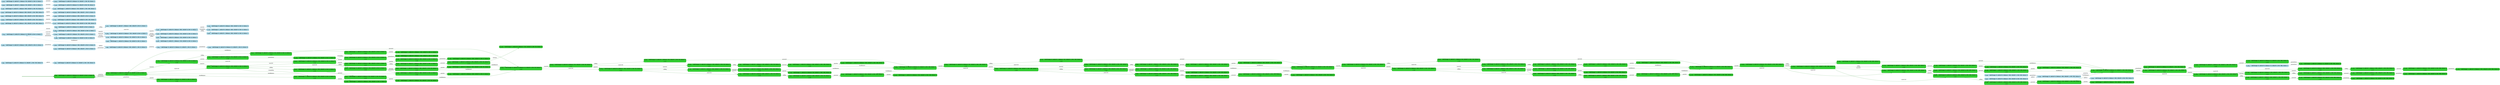 digraph g {

	rankdir="LR"

	__invisible__[shape="point", color="forestgreen"]
	c0q8[label=<<b>c<sub>0</sub>q<sub>8</sub> = AskChange=0, AskCof=0, Balance=0, CofLeft=6, Pot=0, Status=0</b><br/><br/><i>v=56</i>>, shape="box", style="rounded, filled", fillcolor="limegreen", color="forestgreen", penwidth=3] // Initial
	c3q54[label=<<b>c<sub>3</sub>q<sub>54</sub> = AskChange=0, AskCof=0, Balance=0, CofLeft=6, Pot=0, Status=1</b><br/><br/><i>v=56</i>>, shape="box", style="rounded, filled", fillcolor="limegreen", color="forestgreen"]
	c6q4[label=<<b>c<sub>6</sub>q<sub>4</sub> = AskChange=0, AskCof=0, Balance=0, CofLeft=6, Pot=0, Status=2</b><br/><br/><i>v=56</i>>, shape="box", style="rounded, filled", fillcolor="limegreen", color="forestgreen"]
	c9q50[label=<<b>c<sub>9</sub>q<sub>50</sub> = AskChange=0, AskCof=0, Balance=100, CofLeft=6, Pot=0, Status=1</b><br/><br/><i>v=55</i>>, shape="box", style="rounded, filled", fillcolor="limegreen", color="forestgreen"]
	c28q2[label=<<b>c<sub>28</sub>q<sub>2</sub> = AskChange=1, AskCof=0, Balance=100, CofLeft=6, Pot=0, Status=1</b><br/><br/><i>v=56</i>>, shape="box", style="rounded, filled", fillcolor="limegreen", color="forestgreen"]
	c133q4[label=<<b>c<sub>133</sub>q<sub>4</sub> = AskChange=1, AskCof=0, Balance=100, CofLeft=6, Pot=0, Status=2</b>>, shape="box", style="rounded, filled", fillcolor="limegreen", color="forestgreen"]
	c30q2[label=<<b>c<sub>30</sub>q<sub>2</sub> = AskChange=0, AskCof=1, Balance=100, CofLeft=6, Pot=0, Status=1</b><br/><br/><i>v=56</i>>, shape="box", style="rounded, filled", fillcolor="limegreen", color="forestgreen"]
	c50q2[label=<<b>c<sub>50</sub>q<sub>2</sub> = AskChange=1, AskCof=0, Balance=50, CofLeft=5, Pot=50, Status=1</b><br/><br/><i>v=56</i>>, shape="box", style="rounded, filled", fillcolor="limegreen", color="forestgreen"]
	c129q4[label=<<b>c<sub>129</sub>q<sub>4</sub> = AskChange=1, AskCof=0, Balance=50, CofLeft=5, Pot=50, Status=2</b>>, shape="box", style="rounded, filled", fillcolor="limegreen", color="forestgreen"]
	c66q54[label=<<b>c<sub>66</sub>q<sub>54</sub> = AskChange=0, AskCof=0, Balance=0, CofLeft=5, Pot=50, Status=1</b><br/><br/><i>v=54</i>>, shape="box", style="rounded, filled", fillcolor="limegreen", color="forestgreen"]
	c67q50[label=<<b>c<sub>67</sub>q<sub>50</sub> = AskChange=0, AskCof=0, Balance=100, CofLeft=5, Pot=50, Status=1</b><br/><br/><i>v=52</i>>, shape="box", style="rounded, filled", fillcolor="limegreen", color="forestgreen"]
	c71q2[label=<<b>c<sub>71</sub>q<sub>2</sub> = AskChange=0, AskCof=1, Balance=100, CofLeft=5, Pot=50, Status=1</b><br/><br/><i>v=51</i>>, shape="box", style="rounded, filled", fillcolor="limegreen", color="forestgreen"]
	c77q2[label=<<b>c<sub>77</sub>q<sub>2</sub> = AskChange=1, AskCof=0, Balance=50, CofLeft=4, Pot=100, Status=1</b><br/><br/><i>v=50</i>>, shape="box", style="rounded, filled", fillcolor="limegreen", color="forestgreen"]
	c137q4[label=<<b>c<sub>137</sub>q<sub>4</sub> = AskChange=1, AskCof=0, Balance=50, CofLeft=4, Pot=100, Status=2</b>>, shape="box", style="rounded, filled", fillcolor="limegreen", color="forestgreen"]
	c78q54[label=<<b>c<sub>78</sub>q<sub>54</sub> = AskChange=0, AskCof=0, Balance=0, CofLeft=4, Pot=100, Status=1</b><br/><br/><i>v=51</i>>, shape="box", style="rounded, filled", fillcolor="limegreen", color="forestgreen"]
	c79q50[label=<<b>c<sub>79</sub>q<sub>50</sub> = AskChange=0, AskCof=0, Balance=100, CofLeft=4, Pot=100, Status=1</b><br/><br/><i>v=49</i>>, shape="box", style="rounded, filled", fillcolor="limegreen", color="forestgreen"]
	c83q2[label=<<b>c<sub>83</sub>q<sub>2</sub> = AskChange=0, AskCof=1, Balance=100, CofLeft=4, Pot=100, Status=1</b><br/><br/><i>v=48</i>>, shape="box", style="rounded, filled", fillcolor="limegreen", color="forestgreen"]
	c89q2[label=<<b>c<sub>89</sub>q<sub>2</sub> = AskChange=1, AskCof=0, Balance=50, CofLeft=3, Pot=150, Status=1</b><br/><br/><i>v=47</i>>, shape="box", style="rounded, filled", fillcolor="limegreen", color="forestgreen"]
	c140q4[label=<<b>c<sub>140</sub>q<sub>4</sub> = AskChange=1, AskCof=0, Balance=50, CofLeft=3, Pot=150, Status=2</b>>, shape="box", style="rounded, filled", fillcolor="limegreen", color="forestgreen"]
	c90q54[label=<<b>c<sub>90</sub>q<sub>54</sub> = AskChange=0, AskCof=0, Balance=0, CofLeft=3, Pot=150, Status=1</b><br/><br/><i>v=48</i>>, shape="box", style="rounded, filled", fillcolor="limegreen", color="forestgreen"]
	c91q50[label=<<b>c<sub>91</sub>q<sub>50</sub> = AskChange=0, AskCof=0, Balance=100, CofLeft=3, Pot=150, Status=1</b><br/><br/><i>v=46</i>>, shape="box", style="rounded, filled", fillcolor="limegreen", color="forestgreen"]
	c95q2[label=<<b>c<sub>95</sub>q<sub>2</sub> = AskChange=0, AskCof=1, Balance=100, CofLeft=3, Pot=150, Status=1</b><br/><br/><i>v=45</i>>, shape="box", style="rounded, filled", fillcolor="limegreen", color="forestgreen"]
	c101q2[label=<<b>c<sub>101</sub>q<sub>2</sub> = AskChange=1, AskCof=0, Balance=50, CofLeft=2, Pot=200, Status=1</b><br/><br/><i>v=44</i>>, shape="box", style="rounded, filled", fillcolor="limegreen", color="forestgreen"]
	c143q4[label=<<b>c<sub>143</sub>q<sub>4</sub> = AskChange=1, AskCof=0, Balance=50, CofLeft=2, Pot=200, Status=2</b>>, shape="box", style="rounded, filled", fillcolor="limegreen", color="forestgreen"]
	c102q54[label=<<b>c<sub>102</sub>q<sub>54</sub> = AskChange=0, AskCof=0, Balance=0, CofLeft=2, Pot=200, Status=1</b><br/><br/><i>v=45</i>>, shape="box", style="rounded, filled", fillcolor="limegreen", color="forestgreen"]
	c103q50[label=<<b>c<sub>103</sub>q<sub>50</sub> = AskChange=0, AskCof=0, Balance=100, CofLeft=2, Pot=200, Status=1</b><br/><br/><i>v=43</i>>, shape="box", style="rounded, filled", fillcolor="limegreen", color="forestgreen"]
	c107q2[label=<<b>c<sub>107</sub>q<sub>2</sub> = AskChange=0, AskCof=1, Balance=100, CofLeft=2, Pot=200, Status=1</b><br/><br/><i>v=42</i>>, shape="box", style="rounded, filled", fillcolor="limegreen", color="forestgreen"]
	c113q2[label=<<b>c<sub>113</sub>q<sub>2</sub> = AskChange=1, AskCof=0, Balance=50, CofLeft=1, Pot=250, Status=1</b><br/><br/><i>v=41</i>>, shape="box", style="rounded, filled", fillcolor="limegreen", color="forestgreen"]
	c146q4[label=<<b>c<sub>146</sub>q<sub>4</sub> = AskChange=1, AskCof=0, Balance=50, CofLeft=1, Pot=250, Status=2</b>>, shape="box", style="rounded, filled", fillcolor="limegreen", color="forestgreen"]
	c17q54[label=<<b>c<sub>17</sub>q<sub>54</sub> = AskChange=0, AskCof=0, Balance=0, CofLeft=1, Pot=250, Status=1</b><br/><br/><i>v=42</i>>, shape="box", style="rounded, filled", fillcolor="limegreen", color="forestgreen"]
	c18q9[label=<<b>c<sub>18</sub>q<sub>9</sub> = AskChange=0, AskCof=0, Balance=0, CofLeft=1, Pot=250, Status=0</b>>, shape="box", style="rounded, filled", fillcolor="limegreen", color="forestgreen"]
	c114q50[label=<<b>c<sub>114</sub>q<sub>50</sub> = AskChange=0, AskCof=0, Balance=100, CofLeft=1, Pot=250, Status=1</b><br/><br/><i>v=40</i>>, shape="box", style="rounded, filled", fillcolor="limegreen", color="forestgreen"]
	c118q2[label=<<b>c<sub>118</sub>q<sub>2</sub> = AskChange=0, AskCof=1, Balance=100, CofLeft=1, Pot=250, Status=1</b><br/><br/><i>v=39</i>>, shape="box", style="rounded, filled", fillcolor="limegreen", color="forestgreen"]
	c124q4[label=<<b>c<sub>124</sub>q<sub>4</sub> = AskChange=1, AskCof=0, Balance=50, CofLeft=0, Pot=300, Status=2</b><br/><br/><i>v=38</i>>, shape="box", style="rounded, filled", fillcolor="limegreen", color="forestgreen"]
	c149q1[label=<<b>c<sub>149</sub>q<sub>1</sub> = AskChange=1, AskCof=0, Balance=50, CofLeft=0, Pot=300, Status=0</b>>, shape="box", style="rounded, filled", fillcolor="limegreen", color="forestgreen"]
	c119q2[label=<<b>c<sub>119</sub>q<sub>2</sub> = AskChange=0, AskCof=0, Balance=200, CofLeft=1, Pot=250, Status=1</b><br/><br/><i>v=38</i>>, shape="box", style="rounded, filled", fillcolor="limegreen", color="forestgreen"]
	c121q2[label=<<b>c<sub>121</sub>q<sub>2</sub> = AskChange=0, AskCof=1, Balance=200, CofLeft=1, Pot=250, Status=1</b><br/><br/><i>v=37</i>>, shape="box", style="rounded, filled", fillcolor="limegreen", color="forestgreen"]
	c122q4[label=<<b>c<sub>122</sub>q<sub>4</sub> = AskChange=1, AskCof=0, Balance=150, CofLeft=0, Pot=300, Status=2</b><br/><br/><i>v=36</i>>, shape="box", style="rounded, filled", fillcolor="limegreen", color="forestgreen"]
	c147q1[label=<<b>c<sub>147</sub>q<sub>1</sub> = AskChange=1, AskCof=0, Balance=150, CofLeft=0, Pot=300, Status=0</b>>, shape="box", style="rounded, filled", fillcolor="limegreen", color="forestgreen"]
	c117q34[label=<<b>c<sub>117</sub>q<sub>34</sub> = AskChange=0, AskCof=0, Balance=150, CofLeft=1, Pot=250, Status=1</b><br/><br/><i>v=39</i>>, shape="box", style="rounded, filled", fillcolor="limegreen", color="forestgreen"]
	c120q2[label=<<b>c<sub>120</sub>q<sub>2</sub> = AskChange=0, AskCof=1, Balance=150, CofLeft=1, Pot=250, Status=1</b><br/><br/><i>v=38</i>>, shape="box", style="rounded, filled", fillcolor="limegreen", color="forestgreen"]
	c123q4[label=<<b>c<sub>123</sub>q<sub>4</sub> = AskChange=1, AskCof=0, Balance=100, CofLeft=0, Pot=300, Status=2</b><br/><br/><i>v=37</i>>, shape="box", style="rounded, filled", fillcolor="limegreen", color="forestgreen"]
	c148q1[label=<<b>c<sub>148</sub>q<sub>1</sub> = AskChange=1, AskCof=0, Balance=100, CofLeft=0, Pot=300, Status=0</b>>, shape="box", style="rounded, filled", fillcolor="limegreen", color="forestgreen"]
	c115q50[label=<<b>c<sub>115</sub>q<sub>50</sub> = AskChange=0, AskCof=0, Balance=50, CofLeft=1, Pot=250, Status=1</b><br/><br/><i>v=41</i>>, shape="box", style="rounded, filled", fillcolor="limegreen", color="forestgreen"]
	c116q2[label=<<b>c<sub>116</sub>q<sub>2</sub> = AskChange=0, AskCof=1, Balance=50, CofLeft=1, Pot=250, Status=1</b><br/><br/><i>v=40</i>>, shape="box", style="rounded, filled", fillcolor="limegreen", color="forestgreen"]
	c125q4[label=<<b>c<sub>125</sub>q<sub>4</sub> = AskChange=0, AskCof=0, Balance=0, CofLeft=0, Pot=300, Status=2</b><br/><br/><i>v=39</i>>, shape="box", style="rounded, filled", fillcolor="limegreen", color="forestgreen"]
	c15q1[label=<<b>c<sub>15</sub>q<sub>1</sub> = AskChange=0, AskCof=0, Balance=0, CofLeft=0, Pot=300, Status=0</b>>, shape="box", style="rounded, filled", fillcolor="limegreen", color="forestgreen"]
	c108q2[label=<<b>c<sub>108</sub>q<sub>2</sub> = AskChange=0, AskCof=0, Balance=200, CofLeft=2, Pot=200, Status=1</b><br/><br/><i>v=41</i>>, shape="box", style="rounded, filled", fillcolor="limegreen", color="forestgreen"]
	c110q2[label=<<b>c<sub>110</sub>q<sub>2</sub> = AskChange=0, AskCof=1, Balance=200, CofLeft=2, Pot=200, Status=1</b><br/><br/><i>v=40</i>>, shape="box", style="rounded, filled", fillcolor="limegreen", color="forestgreen"]
	c111q2[label=<<b>c<sub>111</sub>q<sub>2</sub> = AskChange=1, AskCof=0, Balance=150, CofLeft=1, Pot=250, Status=1</b><br/><br/><i>v=39</i>>, shape="box", style="rounded, filled", fillcolor="limegreen", color="forestgreen"]
	c144q4[label=<<b>c<sub>144</sub>q<sub>4</sub> = AskChange=1, AskCof=0, Balance=150, CofLeft=1, Pot=250, Status=2</b>>, shape="box", style="rounded, filled", fillcolor="limegreen", color="forestgreen"]
	c106q34[label=<<b>c<sub>106</sub>q<sub>34</sub> = AskChange=0, AskCof=0, Balance=150, CofLeft=2, Pot=200, Status=1</b><br/><br/><i>v=42</i>>, shape="box", style="rounded, filled", fillcolor="limegreen", color="forestgreen"]
	c109q2[label=<<b>c<sub>109</sub>q<sub>2</sub> = AskChange=0, AskCof=1, Balance=150, CofLeft=2, Pot=200, Status=1</b><br/><br/><i>v=41</i>>, shape="box", style="rounded, filled", fillcolor="limegreen", color="forestgreen"]
	c112q2[label=<<b>c<sub>112</sub>q<sub>2</sub> = AskChange=1, AskCof=0, Balance=100, CofLeft=1, Pot=250, Status=1</b><br/><br/><i>v=40</i>>, shape="box", style="rounded, filled", fillcolor="limegreen", color="forestgreen"]
	c145q4[label=<<b>c<sub>145</sub>q<sub>4</sub> = AskChange=1, AskCof=0, Balance=100, CofLeft=1, Pot=250, Status=2</b>>, shape="box", style="rounded, filled", fillcolor="limegreen", color="forestgreen"]
	c104q50[label=<<b>c<sub>104</sub>q<sub>50</sub> = AskChange=0, AskCof=0, Balance=50, CofLeft=2, Pot=200, Status=1</b><br/><br/><i>v=44</i>>, shape="box", style="rounded, filled", fillcolor="limegreen", color="forestgreen"]
	c105q2[label=<<b>c<sub>105</sub>q<sub>2</sub> = AskChange=0, AskCof=1, Balance=50, CofLeft=2, Pot=200, Status=1</b><br/><br/><i>v=43</i>>, shape="box", style="rounded, filled", fillcolor="limegreen", color="forestgreen"]
	c96q2[label=<<b>c<sub>96</sub>q<sub>2</sub> = AskChange=0, AskCof=0, Balance=200, CofLeft=3, Pot=150, Status=1</b><br/><br/><i>v=44</i>>, shape="box", style="rounded, filled", fillcolor="limegreen", color="forestgreen"]
	c98q2[label=<<b>c<sub>98</sub>q<sub>2</sub> = AskChange=0, AskCof=1, Balance=200, CofLeft=3, Pot=150, Status=1</b><br/><br/><i>v=43</i>>, shape="box", style="rounded, filled", fillcolor="limegreen", color="forestgreen"]
	c99q2[label=<<b>c<sub>99</sub>q<sub>2</sub> = AskChange=1, AskCof=0, Balance=150, CofLeft=2, Pot=200, Status=1</b><br/><br/><i>v=42</i>>, shape="box", style="rounded, filled", fillcolor="limegreen", color="forestgreen"]
	c141q4[label=<<b>c<sub>141</sub>q<sub>4</sub> = AskChange=1, AskCof=0, Balance=150, CofLeft=2, Pot=200, Status=2</b>>, shape="box", style="rounded, filled", fillcolor="limegreen", color="forestgreen"]
	c94q34[label=<<b>c<sub>94</sub>q<sub>34</sub> = AskChange=0, AskCof=0, Balance=150, CofLeft=3, Pot=150, Status=1</b><br/><br/><i>v=45</i>>, shape="box", style="rounded, filled", fillcolor="limegreen", color="forestgreen"]
	c97q2[label=<<b>c<sub>97</sub>q<sub>2</sub> = AskChange=0, AskCof=1, Balance=150, CofLeft=3, Pot=150, Status=1</b><br/><br/><i>v=44</i>>, shape="box", style="rounded, filled", fillcolor="limegreen", color="forestgreen"]
	c100q2[label=<<b>c<sub>100</sub>q<sub>2</sub> = AskChange=1, AskCof=0, Balance=100, CofLeft=2, Pot=200, Status=1</b><br/><br/><i>v=43</i>>, shape="box", style="rounded, filled", fillcolor="limegreen", color="forestgreen"]
	c142q4[label=<<b>c<sub>142</sub>q<sub>4</sub> = AskChange=1, AskCof=0, Balance=100, CofLeft=2, Pot=200, Status=2</b>>, shape="box", style="rounded, filled", fillcolor="limegreen", color="forestgreen"]
	c92q50[label=<<b>c<sub>92</sub>q<sub>50</sub> = AskChange=0, AskCof=0, Balance=50, CofLeft=3, Pot=150, Status=1</b><br/><br/><i>v=47</i>>, shape="box", style="rounded, filled", fillcolor="limegreen", color="forestgreen"]
	c93q2[label=<<b>c<sub>93</sub>q<sub>2</sub> = AskChange=0, AskCof=1, Balance=50, CofLeft=3, Pot=150, Status=1</b><br/><br/><i>v=46</i>>, shape="box", style="rounded, filled", fillcolor="limegreen", color="forestgreen"]
	c84q2[label=<<b>c<sub>84</sub>q<sub>2</sub> = AskChange=0, AskCof=0, Balance=200, CofLeft=4, Pot=100, Status=1</b><br/><br/><i>v=47</i>>, shape="box", style="rounded, filled", fillcolor="limegreen", color="forestgreen"]
	c86q2[label=<<b>c<sub>86</sub>q<sub>2</sub> = AskChange=0, AskCof=1, Balance=200, CofLeft=4, Pot=100, Status=1</b><br/><br/><i>v=46</i>>, shape="box", style="rounded, filled", fillcolor="limegreen", color="forestgreen"]
	c87q2[label=<<b>c<sub>87</sub>q<sub>2</sub> = AskChange=1, AskCof=0, Balance=150, CofLeft=3, Pot=150, Status=1</b><br/><br/><i>v=45</i>>, shape="box", style="rounded, filled", fillcolor="limegreen", color="forestgreen"]
	c138q4[label=<<b>c<sub>138</sub>q<sub>4</sub> = AskChange=1, AskCof=0, Balance=150, CofLeft=3, Pot=150, Status=2</b>>, shape="box", style="rounded, filled", fillcolor="limegreen", color="forestgreen"]
	c82q34[label=<<b>c<sub>82</sub>q<sub>34</sub> = AskChange=0, AskCof=0, Balance=150, CofLeft=4, Pot=100, Status=1</b><br/><br/><i>v=48</i>>, shape="box", style="rounded, filled", fillcolor="limegreen", color="forestgreen"]
	c85q2[label=<<b>c<sub>85</sub>q<sub>2</sub> = AskChange=0, AskCof=1, Balance=150, CofLeft=4, Pot=100, Status=1</b><br/><br/><i>v=47</i>>, shape="box", style="rounded, filled", fillcolor="limegreen", color="forestgreen"]
	c88q2[label=<<b>c<sub>88</sub>q<sub>2</sub> = AskChange=1, AskCof=0, Balance=100, CofLeft=3, Pot=150, Status=1</b><br/><br/><i>v=46</i>>, shape="box", style="rounded, filled", fillcolor="limegreen", color="forestgreen"]
	c139q4[label=<<b>c<sub>139</sub>q<sub>4</sub> = AskChange=1, AskCof=0, Balance=100, CofLeft=3, Pot=150, Status=2</b>>, shape="box", style="rounded, filled", fillcolor="limegreen", color="forestgreen"]
	c80q50[label=<<b>c<sub>80</sub>q<sub>50</sub> = AskChange=0, AskCof=0, Balance=50, CofLeft=4, Pot=100, Status=1</b><br/><br/><i>v=50</i>>, shape="box", style="rounded, filled", fillcolor="limegreen", color="forestgreen"]
	c81q2[label=<<b>c<sub>81</sub>q<sub>2</sub> = AskChange=0, AskCof=1, Balance=50, CofLeft=4, Pot=100, Status=1</b><br/><br/><i>v=49</i>>, shape="box", style="rounded, filled", fillcolor="limegreen", color="forestgreen"]
	c72q2[label=<<b>c<sub>72</sub>q<sub>2</sub> = AskChange=0, AskCof=0, Balance=200, CofLeft=5, Pot=50, Status=1</b><br/><br/><i>v=50</i>>, shape="box", style="rounded, filled", fillcolor="limegreen", color="forestgreen"]
	c74q2[label=<<b>c<sub>74</sub>q<sub>2</sub> = AskChange=0, AskCof=1, Balance=200, CofLeft=5, Pot=50, Status=1</b><br/><br/><i>v=49</i>>, shape="box", style="rounded, filled", fillcolor="limegreen", color="forestgreen"]
	c75q2[label=<<b>c<sub>75</sub>q<sub>2</sub> = AskChange=1, AskCof=0, Balance=150, CofLeft=4, Pot=100, Status=1</b><br/><br/><i>v=48</i>>, shape="box", style="rounded, filled", fillcolor="limegreen", color="forestgreen"]
	c135q4[label=<<b>c<sub>135</sub>q<sub>4</sub> = AskChange=1, AskCof=0, Balance=150, CofLeft=4, Pot=100, Status=2</b>>, shape="box", style="rounded, filled", fillcolor="limegreen", color="forestgreen"]
	c70q34[label=<<b>c<sub>70</sub>q<sub>34</sub> = AskChange=0, AskCof=0, Balance=150, CofLeft=5, Pot=50, Status=1</b><br/><br/><i>v=51</i>>, shape="box", style="rounded, filled", fillcolor="limegreen", color="forestgreen"]
	c73q2[label=<<b>c<sub>73</sub>q<sub>2</sub> = AskChange=0, AskCof=1, Balance=150, CofLeft=5, Pot=50, Status=1</b><br/><br/><i>v=50</i>>, shape="box", style="rounded, filled", fillcolor="limegreen", color="forestgreen"]
	c76q2[label=<<b>c<sub>76</sub>q<sub>2</sub> = AskChange=1, AskCof=0, Balance=100, CofLeft=4, Pot=100, Status=1</b><br/><br/><i>v=49</i>>, shape="box", style="rounded, filled", fillcolor="limegreen", color="forestgreen"]
	c136q4[label=<<b>c<sub>136</sub>q<sub>4</sub> = AskChange=1, AskCof=0, Balance=100, CofLeft=4, Pot=100, Status=2</b>>, shape="box", style="rounded, filled", fillcolor="limegreen", color="forestgreen"]
	c68q50[label=<<b>c<sub>68</sub>q<sub>50</sub> = AskChange=0, AskCof=0, Balance=50, CofLeft=5, Pot=50, Status=1</b><br/><br/><i>v=53</i>>, shape="box", style="rounded, filled", fillcolor="limegreen", color="forestgreen"]
	c69q2[label=<<b>c<sub>69</sub>q<sub>2</sub> = AskChange=0, AskCof=1, Balance=50, CofLeft=5, Pot=50, Status=1</b><br/><br/><i>v=52</i>>, shape="box", style="rounded, filled", fillcolor="limegreen", color="forestgreen"]
	c32q2[label=<<b>c<sub>32</sub>q<sub>2</sub> = AskChange=0, AskCof=0, Balance=200, CofLeft=6, Pot=0, Status=1</b><br/><br/><i>v=55</i>>, shape="box", style="rounded, filled", fillcolor="limegreen", color="forestgreen"]
	c44q4[label=<<b>c<sub>44</sub>q<sub>4</sub> = AskChange=0, AskCof=0, Balance=200, CofLeft=6, Pot=0, Status=2</b><br/><br/><i>v=56</i>>, shape="box", style="rounded, filled", fillcolor="limegreen", color="forestgreen"]
	c132q8[label=<<b>c<sub>132</sub>q<sub>8</sub> = AskChange=0, AskCof=0, Balance=200, CofLeft=6, Pot=0, Status=0</b>>, shape="box", style="rounded, filled", fillcolor="limegreen", color="forestgreen"]
	c46q2[label=<<b>c<sub>46</sub>q<sub>2</sub> = AskChange=1, AskCof=0, Balance=200, CofLeft=6, Pot=0, Status=1</b><br/><br/><i>v=56</i>>, shape="box", style="rounded, filled", fillcolor="limegreen", color="forestgreen"]
	c131q4[label=<<b>c<sub>131</sub>q<sub>4</sub> = AskChange=1, AskCof=0, Balance=200, CofLeft=6, Pot=0, Status=2</b>>, shape="box", style="rounded, filled", fillcolor="limegreen", color="forestgreen"]
	c48q2[label=<<b>c<sub>48</sub>q<sub>2</sub> = AskChange=0, AskCof=1, Balance=200, CofLeft=6, Pot=0, Status=1</b><br/><br/><i>v=56</i>>, shape="box", style="rounded, filled", fillcolor="limegreen", color="forestgreen"]
	c64q2[label=<<b>c<sub>64</sub>q<sub>2</sub> = AskChange=1, AskCof=0, Balance=150, CofLeft=5, Pot=50, Status=1</b><br/><br/><i>v=55</i>>, shape="box", style="rounded, filled", fillcolor="limegreen", color="forestgreen"]
	c130q4[label=<<b>c<sub>130</sub>q<sub>4</sub> = AskChange=1, AskCof=0, Balance=150, CofLeft=5, Pot=50, Status=2</b>>, shape="box", style="rounded, filled", fillcolor="limegreen", color="forestgreen"]
	c34q34[label=<<b>c<sub>34</sub>q<sub>34</sub> = AskChange=0, AskCof=0, Balance=150, CofLeft=6, Pot=0, Status=1</b><br/><br/><i>v=56</i>>, shape="box", style="rounded, filled", fillcolor="limegreen", color="forestgreen"]
	c57q4[label=<<b>c<sub>57</sub>q<sub>4</sub> = AskChange=0, AskCof=0, Balance=150, CofLeft=6, Pot=0, Status=2</b><br/><br/><i>v=56</i>>, shape="box", style="rounded, filled", fillcolor="limegreen", color="forestgreen"]
	c128q8[label=<<b>c<sub>128</sub>q<sub>8</sub> = AskChange=0, AskCof=0, Balance=150, CofLeft=6, Pot=0, Status=0</b>>, shape="box", style="rounded, filled", fillcolor="limegreen", color="forestgreen"]
	c59q2[label=<<b>c<sub>59</sub>q<sub>2</sub> = AskChange=1, AskCof=0, Balance=150, CofLeft=6, Pot=0, Status=1</b><br/><br/><i>v=56</i>>, shape="box", style="rounded, filled", fillcolor="limegreen", color="forestgreen"]
	c127q4[label=<<b>c<sub>127</sub>q<sub>4</sub> = AskChange=1, AskCof=0, Balance=150, CofLeft=6, Pot=0, Status=2</b>>, shape="box", style="rounded, filled", fillcolor="limegreen", color="forestgreen"]
	c61q2[label=<<b>c<sub>61</sub>q<sub>2</sub> = AskChange=0, AskCof=1, Balance=150, CofLeft=6, Pot=0, Status=1</b><br/><br/><i>v=56</i>>, shape="box", style="rounded, filled", fillcolor="limegreen", color="forestgreen"]
	c63q2[label=<<b>c<sub>63</sub>q<sub>2</sub> = AskChange=1, AskCof=0, Balance=100, CofLeft=5, Pot=50, Status=1</b><br/><br/><i>v=55</i>>, shape="box", style="rounded, filled", fillcolor="limegreen", color="forestgreen"]
	c126q4[label=<<b>c<sub>126</sub>q<sub>4</sub> = AskChange=1, AskCof=0, Balance=100, CofLeft=5, Pot=50, Status=2</b>>, shape="box", style="rounded, filled", fillcolor="limegreen", color="forestgreen"]
	c11q50[label=<<b>c<sub>11</sub>q<sub>50</sub> = AskChange=0, AskCof=0, Balance=50, CofLeft=6, Pot=0, Status=1</b><br/><br/><i>v=56</i>>, shape="box", style="rounded, filled", fillcolor="limegreen", color="forestgreen"]
	c26q4[label=<<b>c<sub>26</sub>q<sub>4</sub> = AskChange=0, AskCof=0, Balance=50, CofLeft=6, Pot=0, Status=2</b><br/><br/><i>v=56</i>>, shape="box", style="rounded, filled", fillcolor="limegreen", color="forestgreen"]
	c134q8[label=<<b>c<sub>134</sub>q<sub>8</sub> = AskChange=0, AskCof=0, Balance=50, CofLeft=6, Pot=0, Status=0</b>>, shape="box", style="rounded, filled", fillcolor="limegreen", color="forestgreen"]
	c65q2[label=<<b>c<sub>65</sub>q<sub>2</sub> = AskChange=0, AskCof=1, Balance=50, CofLeft=6, Pot=0, Status=1</b><br/><br/><i>v=55</i>>, shape="box", style="rounded, filled", fillcolor="limegreen", color="forestgreen"]
	c1q8[label=<<b>c<sub>1</sub>q<sub>8</sub> = AskChange=0, AskCof=0, Balance=0, CofLeft=1, Pot=150, Status=0</b>>, shape="box", style="rounded, filled, dashed", fillcolor="lightblue2", color="deepskyblue4"]
	c2q8[label=<<b>c<sub>2</sub>q<sub>8</sub> = AskChange=0, AskCof=0, Balance=0, CofLeft=2, Pot=150, Status=0</b>>, shape="box", style="rounded, filled, dashed", fillcolor="lightblue2", color="deepskyblue4"]
	c4q8[label=<<b>c<sub>4</sub>q<sub>8</sub> = AskChange=0, AskCof=0, Balance=100, CofLeft=1, Pot=0, Status=0</b>>, shape="box", style="rounded, filled, dashed", fillcolor="lightblue2", color="deepskyblue4"]
	c5q54[label=<<b>c<sub>5</sub>q<sub>54</sub> = AskChange=0, AskCof=0, Balance=0, CofLeft=1, Pot=0, Status=1</b>>, shape="box", style="rounded, filled, dashed", fillcolor="lightblue2", color="deepskyblue4"]
	c7q54[label=<<b>c<sub>7</sub>q<sub>54</sub> = AskChange=0, AskCof=0, Balance=0, CofLeft=0, Pot=0, Status=1</b>>, shape="box", style="rounded, filled, dashed", fillcolor="lightblue2", color="deepskyblue4"]
	c8q4[label=<<b>c<sub>8</sub>q<sub>4</sub> = AskChange=0, AskCof=0, Balance=0, CofLeft=0, Pot=0, Status=2</b>>, shape="box", style="rounded, filled, dashed", fillcolor="lightblue2", color="deepskyblue4"]
	c10q50[label=<<b>c<sub>10</sub>q<sub>50</sub> = AskChange=0, AskCof=0, Balance=100, CofLeft=0, Pot=0, Status=1</b>>, shape="box", style="rounded, filled, dashed", fillcolor="lightblue2", color="deepskyblue4"]
	c12q50[label=<<b>c<sub>12</sub>q<sub>50</sub> = AskChange=0, AskCof=0, Balance=50, CofLeft=0, Pot=0, Status=1</b>>, shape="box", style="rounded, filled, dashed", fillcolor="lightblue2", color="deepskyblue4"]
	c13q0[label=<<b>c<sub>13</sub>q<sub>0</sub> = AskChange=0, AskCof=0, Balance=0, CofLeft=0, Pot=0, Status=0</b>>, shape="box", style="rounded, filled, dashed", fillcolor="lightblue2", color="deepskyblue4"]
	c14q54[label=<<b>c<sub>14</sub>q<sub>54</sub> = AskChange=0, AskCof=0, Balance=0, CofLeft=0, Pot=300, Status=1</b>>, shape="box", style="rounded, filled, dashed", fillcolor="lightblue2", color="deepskyblue4"]
	c16q8[label=<<b>c<sub>16</sub>q<sub>8</sub> = AskChange=0, AskCof=0, Balance=0, CofLeft=1, Pot=0, Status=0</b>>, shape="box", style="rounded, filled, dashed", fillcolor="lightblue2", color="deepskyblue4"]
	c19q4[label=<<b>c<sub>19</sub>q<sub>4</sub> = AskChange=0, AskCof=0, Balance=100, CofLeft=0, Pot=0, Status=2</b>>, shape="box", style="rounded, filled, dashed", fillcolor="lightblue2", color="deepskyblue4"]
	c20q0[label=<<b>c<sub>20</sub>q<sub>0</sub> = AskChange=0, AskCof=0, Balance=100, CofLeft=0, Pot=0, Status=0</b>>, shape="box", style="rounded, filled, dashed", fillcolor="lightblue2", color="deepskyblue4"]
	c21q4[label=<<b>c<sub>21</sub>q<sub>4</sub> = AskChange=0, AskCof=0, Balance=100, CofLeft=0, Pot=300, Status=2</b>>, shape="box", style="rounded, filled, dashed", fillcolor="lightblue2", color="deepskyblue4"]
	c22q1[label=<<b>c<sub>22</sub>q<sub>1</sub> = AskChange=0, AskCof=0, Balance=100, CofLeft=0, Pot=300, Status=0</b>>, shape="box", style="rounded, filled, dashed", fillcolor="lightblue2", color="deepskyblue4"]
	c23q4[label=<<b>c<sub>23</sub>q<sub>4</sub> = AskChange=0, AskCof=0, Balance=100, CofLeft=1, Pot=0, Status=2</b>>, shape="box", style="rounded, filled, dashed", fillcolor="lightblue2", color="deepskyblue4"]
	c24q4[label=<<b>c<sub>24</sub>q<sub>4</sub> = AskChange=0, AskCof=0, Balance=100, CofLeft=1, Pot=250, Status=2</b>>, shape="box", style="rounded, filled, dashed", fillcolor="lightblue2", color="deepskyblue4"]
	c25q9[label=<<b>c<sub>25</sub>q<sub>9</sub> = AskChange=0, AskCof=0, Balance=100, CofLeft=1, Pot=250, Status=0</b>>, shape="box", style="rounded, filled, dashed", fillcolor="lightblue2", color="deepskyblue4"]
	c27q4[label=<<b>c<sub>27</sub>q<sub>4</sub> = AskChange=0, AskCof=0, Balance=50, CofLeft=0, Pot=0, Status=2</b>>, shape="box", style="rounded, filled, dashed", fillcolor="lightblue2", color="deepskyblue4"]
	c29q2[label=<<b>c<sub>29</sub>q<sub>2</sub> = AskChange=1, AskCof=0, Balance=50, CofLeft=0, Pot=0, Status=1</b>>, shape="box", style="rounded, filled, dashed", fillcolor="lightblue2", color="deepskyblue4"]
	c31q2[label=<<b>c<sub>31</sub>q<sub>2</sub> = AskChange=0, AskCof=1, Balance=100, CofLeft=0, Pot=0, Status=1</b>>, shape="box", style="rounded, filled, dashed", fillcolor="lightblue2", color="deepskyblue4"]
	c33q2[label=<<b>c<sub>33</sub>q<sub>2</sub> = AskChange=0, AskCof=0, Balance=200, CofLeft=0, Pot=0, Status=1</b>>, shape="box", style="rounded, filled, dashed", fillcolor="lightblue2", color="deepskyblue4"]
	c35q34[label=<<b>c<sub>35</sub>q<sub>34</sub> = AskChange=0, AskCof=0, Balance=150, CofLeft=0, Pot=0, Status=1</b>>, shape="box", style="rounded, filled, dashed", fillcolor="lightblue2", color="deepskyblue4"]
	c36q50[label=<<b>c<sub>36</sub>q<sub>50</sub> = AskChange=0, AskCof=0, Balance=50, CofLeft=0, Pot=150, Status=1</b>>, shape="box", style="rounded, filled, dashed", fillcolor="lightblue2", color="deepskyblue4"]
	c37q50[label=<<b>c<sub>37</sub>q<sub>50</sub> = AskChange=0, AskCof=0, Balance=100, CofLeft=0, Pot=150, Status=1</b>>, shape="box", style="rounded, filled, dashed", fillcolor="lightblue2", color="deepskyblue4"]
	c38q1[label=<<b>c<sub>38</sub>q<sub>1</sub> = AskChange=0, AskCof=0, Balance=100, CofLeft=0, Pot=250, Status=0</b>>, shape="box", style="rounded, filled, dashed", fillcolor="lightblue2", color="deepskyblue4"]
	c39q1[label=<<b>c<sub>39</sub>q<sub>1</sub> = AskChange=0, AskCof=0, Balance=200, CofLeft=0, Pot=300, Status=0</b>>, shape="box", style="rounded, filled, dashed", fillcolor="lightblue2", color="deepskyblue4"]
	c40q0[label=<<b>c<sub>40</sub>q<sub>0</sub> = AskChange=0, AskCof=0, Balance=200, CofLeft=0, Pot=0, Status=0</b>>, shape="box", style="rounded, filled, dashed", fillcolor="lightblue2", color="deepskyblue4"]
	c41q9[label=<<b>c<sub>41</sub>q<sub>9</sub> = AskChange=0, AskCof=0, Balance=100, CofLeft=2, Pot=250, Status=0</b>>, shape="box", style="rounded, filled, dashed", fillcolor="lightblue2", color="deepskyblue4"]
	c42q9[label=<<b>c<sub>42</sub>q<sub>9</sub> = AskChange=0, AskCof=0, Balance=200, CofLeft=1, Pot=300, Status=0</b>>, shape="box", style="rounded, filled, dashed", fillcolor="lightblue2", color="deepskyblue4"]
	c43q8[label=<<b>c<sub>43</sub>q<sub>8</sub> = AskChange=0, AskCof=0, Balance=200, CofLeft=1, Pot=0, Status=0</b>>, shape="box", style="rounded, filled, dashed", fillcolor="lightblue2", color="deepskyblue4"]
	c45q4[label=<<b>c<sub>45</sub>q<sub>4</sub> = AskChange=0, AskCof=0, Balance=200, CofLeft=0, Pot=0, Status=2</b>>, shape="box", style="rounded, filled, dashed", fillcolor="lightblue2", color="deepskyblue4"]
	c47q2[label=<<b>c<sub>47</sub>q<sub>2</sub> = AskChange=1, AskCof=0, Balance=200, CofLeft=0, Pot=0, Status=1</b>>, shape="box", style="rounded, filled, dashed", fillcolor="lightblue2", color="deepskyblue4"]
	c49q2[label=<<b>c<sub>49</sub>q<sub>2</sub> = AskChange=0, AskCof=1, Balance=200, CofLeft=0, Pot=0, Status=1</b>>, shape="box", style="rounded, filled, dashed", fillcolor="lightblue2", color="deepskyblue4"]
	c51q2[label=<<b>c<sub>51</sub>q<sub>2</sub> = AskChange=0, AskCof=1, Balance=200, CofLeft=2, Pot=50, Status=1</b>>, shape="box", style="rounded, filled, dashed", fillcolor="lightblue2", color="deepskyblue4"]
	c52q2[label=<<b>c<sub>52</sub>q<sub>2</sub> = AskChange=1, AskCof=0, Balance=150, CofLeft=1, Pot=100, Status=1</b>>, shape="box", style="rounded, filled, dashed", fillcolor="lightblue2", color="deepskyblue4"]
	c53q2[label=<<b>c<sub>53</sub>q<sub>2</sub> = AskChange=0, AskCof=1, Balance=50, CofLeft=1, Pot=0, Status=1</b>>, shape="box", style="rounded, filled, dashed", fillcolor="lightblue2", color="deepskyblue4"]
	c54q4[label=<<b>c<sub>54</sub>q<sub>4</sub> = AskChange=0, AskCof=0, Balance=0, CofLeft=0, Pot=50, Status=2</b>>, shape="box", style="rounded, filled, dashed", fillcolor="lightblue2", color="deepskyblue4"]
	c55q2[label=<<b>c<sub>55</sub>q<sub>2</sub> = AskChange=0, AskCof=1, Balance=50, CofLeft=2, Pot=0, Status=1</b>>, shape="box", style="rounded, filled, dashed", fillcolor="lightblue2", color="deepskyblue4"]
	c56q54[label=<<b>c<sub>56</sub>q<sub>54</sub> = AskChange=0, AskCof=0, Balance=0, CofLeft=1, Pot=50, Status=1</b>>, shape="box", style="rounded, filled, dashed", fillcolor="lightblue2", color="deepskyblue4"]
	c58q4[label=<<b>c<sub>58</sub>q<sub>4</sub> = AskChange=0, AskCof=0, Balance=150, CofLeft=0, Pot=0, Status=2</b>>, shape="box", style="rounded, filled, dashed", fillcolor="lightblue2", color="deepskyblue4"]
	c60q2[label=<<b>c<sub>60</sub>q<sub>2</sub> = AskChange=1, AskCof=0, Balance=150, CofLeft=0, Pot=0, Status=1</b>>, shape="box", style="rounded, filled, dashed", fillcolor="lightblue2", color="deepskyblue4"]
	c62q2[label=<<b>c<sub>62</sub>q<sub>2</sub> = AskChange=0, AskCof=1, Balance=150, CofLeft=0, Pot=0, Status=1</b>>, shape="box", style="rounded, filled, dashed", fillcolor="lightblue2", color="deepskyblue4"]

	__invisible__ -> c0q8[penwidth=3, color="forestgreen"]
	c0q8 -> c3q54[label=<powerUp>, color="forestgreen"]
	c3q54 -> c6q4[label=<autoOut>, color="forestgreen"]
	c6q4 -> c0q8[label=<powerDown>, color="forestgreen"]
	c3q54 -> c9q50[label=<insert100>, color="forestgreen"]
	c9q50 -> c28q2[label=<changeReq>, color="forestgreen"]
	c28q2 -> c3q54[label=<backBalance>, color="forestgreen"]
	c28q2 -> c133q4[label=<autoOut>, color="forestgreen"]
	c9q50 -> c30q2[label=<cofReq>, color="forestgreen"]
	c30q2 -> c50q2[label=<serveCof>, color="forestgreen"]
	c50q2 -> c129q4[label=<autoOut>, color="forestgreen"]
	c50q2 -> c66q54[label=<backBalance>, color="forestgreen"]
	c66q54 -> c67q50[label=<insert100>, color="forestgreen"]
	c67q50 -> c71q2[label=<cofReq>, color="forestgreen"]
	c71q2 -> c77q2[label=<serveCof>, color="forestgreen"]
	c77q2 -> c137q4[label=<autoOut>, color="forestgreen"]
	c77q2 -> c78q54[label=<backBalance>, color="forestgreen"]
	c78q54 -> c79q50[label=<insert100>, color="forestgreen"]
	c79q50 -> c83q2[label=<cofReq>, color="forestgreen"]
	c83q2 -> c89q2[label=<serveCof>, color="forestgreen"]
	c89q2 -> c140q4[label=<autoOut>, color="forestgreen"]
	c89q2 -> c90q54[label=<backBalance>, color="forestgreen"]
	c90q54 -> c91q50[label=<insert100>, color="forestgreen"]
	c91q50 -> c95q2[label=<cofReq>, color="forestgreen"]
	c95q2 -> c101q2[label=<serveCof>, color="forestgreen"]
	c101q2 -> c143q4[label=<autoOut>, color="forestgreen"]
	c101q2 -> c102q54[label=<backBalance>, color="forestgreen"]
	c102q54 -> c103q50[label=<insert100>, color="forestgreen"]
	c103q50 -> c107q2[label=<cofReq>, color="forestgreen"]
	c107q2 -> c113q2[label=<serveCof>, color="forestgreen"]
	c113q2 -> c146q4[label=<autoOut>, color="forestgreen"]
	c113q2 -> c17q54[label=<backBalance>, color="forestgreen"]
	c17q54 -> c18q9[label=<powerDown>, color="forestgreen"]
	c17q54 -> c114q50[label=<insert100>, color="forestgreen"]
	c114q50 -> c118q2[label=<cofReq>, color="forestgreen"]
	c118q2 -> c124q4[label=<serveCof>, color="forestgreen"]
	c124q4 -> c149q1[label=<powerDown>, color="forestgreen"]
	c114q50 -> c119q2[label=<insert100>, color="forestgreen"]
	c119q2 -> c121q2[label=<cofReq>, color="forestgreen"]
	c121q2 -> c122q4[label=<serveCof>, color="forestgreen"]
	c122q4 -> c147q1[label=<powerDown>, color="forestgreen"]
	c114q50 -> c117q34[label=<insert50>, color="forestgreen"]
	c117q34 -> c120q2[label=<cofReq>, color="forestgreen"]
	c120q2 -> c123q4[label=<serveCof>, color="forestgreen"]
	c123q4 -> c148q1[label=<powerDown>, color="forestgreen"]
	c117q34 -> c119q2[label=<insert50>, color="forestgreen"]
	c17q54 -> c115q50[label=<insert50>, color="forestgreen"]
	c115q50 -> c116q2[label=<cofReq>, color="forestgreen"]
	c116q2 -> c125q4[label=<serveCof>, color="forestgreen"]
	c125q4 -> c15q1[label=<powerDown>, color="forestgreen"]
	c115q50 -> c117q34[label=<insert100>, color="forestgreen"]
	c115q50 -> c114q50[label=<insert50>, color="forestgreen"]
	c103q50 -> c108q2[label=<insert100>, color="forestgreen"]
	c108q2 -> c110q2[label=<cofReq>, color="forestgreen"]
	c110q2 -> c111q2[label=<serveCof>, color="forestgreen"]
	c111q2 -> c144q4[label=<autoOut>, color="forestgreen"]
	c111q2 -> c17q54[label=<backBalance>, color="forestgreen"]
	c103q50 -> c106q34[label=<insert50>, color="forestgreen"]
	c106q34 -> c109q2[label=<cofReq>, color="forestgreen"]
	c109q2 -> c112q2[label=<serveCof>, color="forestgreen"]
	c112q2 -> c145q4[label=<autoOut>, color="forestgreen"]
	c112q2 -> c17q54[label=<backBalance>, color="forestgreen"]
	c106q34 -> c108q2[label=<insert50>, color="forestgreen"]
	c102q54 -> c104q50[label=<insert50>, color="forestgreen"]
	c104q50 -> c105q2[label=<cofReq>, color="forestgreen"]
	c105q2 -> c17q54[label=<serveCof>, color="forestgreen"]
	c104q50 -> c106q34[label=<insert100>, color="forestgreen"]
	c104q50 -> c103q50[label=<insert50>, color="forestgreen"]
	c91q50 -> c96q2[label=<insert100>, color="forestgreen"]
	c96q2 -> c98q2[label=<cofReq>, color="forestgreen"]
	c98q2 -> c99q2[label=<serveCof>, color="forestgreen"]
	c99q2 -> c141q4[label=<autoOut>, color="forestgreen"]
	c99q2 -> c102q54[label=<backBalance>, color="forestgreen"]
	c91q50 -> c94q34[label=<insert50>, color="forestgreen"]
	c94q34 -> c97q2[label=<cofReq>, color="forestgreen"]
	c97q2 -> c100q2[label=<serveCof>, color="forestgreen"]
	c100q2 -> c142q4[label=<autoOut>, color="forestgreen"]
	c100q2 -> c102q54[label=<backBalance>, color="forestgreen"]
	c94q34 -> c96q2[label=<insert50>, color="forestgreen"]
	c90q54 -> c92q50[label=<insert50>, color="forestgreen"]
	c92q50 -> c93q2[label=<cofReq>, color="forestgreen"]
	c93q2 -> c102q54[label=<serveCof>, color="forestgreen"]
	c92q50 -> c94q34[label=<insert100>, color="forestgreen"]
	c92q50 -> c91q50[label=<insert50>, color="forestgreen"]
	c79q50 -> c84q2[label=<insert100>, color="forestgreen"]
	c84q2 -> c86q2[label=<cofReq>, color="forestgreen"]
	c86q2 -> c87q2[label=<serveCof>, color="forestgreen"]
	c87q2 -> c138q4[label=<autoOut>, color="forestgreen"]
	c87q2 -> c90q54[label=<backBalance>, color="forestgreen"]
	c79q50 -> c82q34[label=<insert50>, color="forestgreen"]
	c82q34 -> c85q2[label=<cofReq>, color="forestgreen"]
	c85q2 -> c88q2[label=<serveCof>, color="forestgreen"]
	c88q2 -> c139q4[label=<autoOut>, color="forestgreen"]
	c88q2 -> c90q54[label=<backBalance>, color="forestgreen"]
	c82q34 -> c84q2[label=<insert50>, color="forestgreen"]
	c78q54 -> c80q50[label=<insert50>, color="forestgreen"]
	c80q50 -> c81q2[label=<cofReq>, color="forestgreen"]
	c81q2 -> c90q54[label=<serveCof>, color="forestgreen"]
	c80q50 -> c82q34[label=<insert100>, color="forestgreen"]
	c80q50 -> c79q50[label=<insert50>, color="forestgreen"]
	c67q50 -> c72q2[label=<insert100>, color="forestgreen"]
	c72q2 -> c74q2[label=<cofReq>, color="forestgreen"]
	c74q2 -> c75q2[label=<serveCof>, color="forestgreen"]
	c75q2 -> c135q4[label=<autoOut>, color="forestgreen"]
	c75q2 -> c78q54[label=<backBalance>, color="forestgreen"]
	c67q50 -> c70q34[label=<insert50>, color="forestgreen"]
	c70q34 -> c73q2[label=<cofReq>, color="forestgreen"]
	c73q2 -> c76q2[label=<serveCof>, color="forestgreen"]
	c76q2 -> c136q4[label=<autoOut>, color="forestgreen"]
	c76q2 -> c78q54[label=<backBalance>, color="forestgreen"]
	c70q34 -> c72q2[label=<insert50>, color="forestgreen"]
	c66q54 -> c68q50[label=<insert50>, color="forestgreen"]
	c68q50 -> c69q2[label=<cofReq>, color="forestgreen"]
	c69q2 -> c78q54[label=<serveCof>, color="forestgreen"]
	c68q50 -> c70q34[label=<insert100>, color="forestgreen"]
	c68q50 -> c67q50[label=<insert50>, color="forestgreen"]
	c9q50 -> c32q2[label=<insert100>, color="forestgreen"]
	c32q2 -> c44q4[label=<autoOut>, color="forestgreen"]
	c44q4 -> c132q8[label=<powerDown>, color="forestgreen"]
	c32q2 -> c46q2[label=<changeReq>, color="forestgreen"]
	c46q2 -> c131q4[label=<autoOut>, color="forestgreen"]
	c46q2 -> c3q54[label=<backBalance>, color="forestgreen"]
	c32q2 -> c48q2[label=<cofReq>, color="forestgreen"]
	c48q2 -> c64q2[label=<serveCof>, color="forestgreen"]
	c64q2 -> c130q4[label=<autoOut>, color="forestgreen"]
	c64q2 -> c66q54[label=<backBalance>, color="forestgreen"]
	c9q50 -> c34q34[label=<insert50>, color="forestgreen"]
	c34q34 -> c57q4[label=<autoOut>, color="forestgreen"]
	c57q4 -> c128q8[label=<powerDown>, color="forestgreen"]
	c34q34 -> c59q2[label=<changeReq>, color="forestgreen"]
	c59q2 -> c127q4[label=<autoOut>, color="forestgreen"]
	c59q2 -> c3q54[label=<backBalance>, color="forestgreen"]
	c34q34 -> c61q2[label=<cofReq>, color="forestgreen"]
	c61q2 -> c63q2[label=<serveCof>, color="forestgreen"]
	c63q2 -> c126q4[label=<autoOut>, color="forestgreen"]
	c63q2 -> c66q54[label=<backBalance>, color="forestgreen"]
	c34q34 -> c32q2[label=<insert50>, color="forestgreen"]
	c3q54 -> c11q50[label=<insert50>, color="forestgreen"]
	c11q50 -> c26q4[label=<autoOut>, color="forestgreen"]
	c26q4 -> c134q8[label=<powerDown>, color="forestgreen"]
	c11q50 -> c34q34[label=<insert100>, color="forestgreen"]
	c11q50 -> c9q50[label=<insert50>, color="forestgreen"]
	c11q50 -> c65q2[label=<cofReq>, color="forestgreen"]
	c65q2 -> c66q54[label=<serveCof>, color="forestgreen"]
	c3q54 -> c0q8[label=<powerDown>, color="forestgreen"]
	c1q8 -> c2q8[label=<addCof>, color="deepskyblue4", style="dashed"]
	c4q8 -> c5q54[label=<powerUp>, color="deepskyblue4", style="dashed"]
	c7q54 -> c8q4[label=<autoOut>, color="deepskyblue4", style="dashed"]
	c7q54 -> c10q50[label=<insert100>, color="deepskyblue4", style="dashed"]
	c7q54 -> c12q50[label=<insert50>, color="deepskyblue4", style="dashed"]
	c7q54 -> c13q0[label=<powerDown>, color="deepskyblue4", style="dashed"]
	c14q54 -> c15q1[label=<powerDown>, color="deepskyblue4", style="dashed"]
	c5q54 -> c16q8[label=<powerDown>, color="deepskyblue4", style="dashed"]
	c19q4 -> c20q0[label=<powerDown>, color="deepskyblue4", style="dashed"]
	c21q4 -> c22q1[label=<powerDown>, color="deepskyblue4", style="dashed"]
	c23q4 -> c4q8[label=<powerDown>, color="deepskyblue4", style="dashed"]
	c24q4 -> c25q9[label=<powerDown>, color="deepskyblue4", style="dashed"]
	c12q50 -> c27q4[label=<autoOut>, color="deepskyblue4", style="dashed"]
	c12q50 -> c29q2[label=<changeReq>, color="deepskyblue4", style="dashed"]
	c10q50 -> c31q2[label=<cofReq>, color="deepskyblue4", style="dashed"]
	c10q50 -> c33q2[label=<insert100>, color="deepskyblue4", style="dashed"]
	c12q50 -> c35q34[label=<insert100>, color="deepskyblue4", style="dashed"]
	c36q50 -> c37q50[label=<insert50>, color="deepskyblue4", style="dashed"]
	c10q50 -> c35q34[label=<insert50>, color="deepskyblue4", style="dashed"]
	c20q0 -> c4q8[label=<addCof>, color="deepskyblue4", style="dashed"]
	c38q1 -> c25q9[label=<addCof>, color="deepskyblue4", style="dashed"]
	c39q1 -> c40q0[label=<takePot>, color="deepskyblue4", style="dashed"]
	c25q9 -> c41q9[label=<addCof>, color="deepskyblue4", style="dashed"]
	c25q9 -> c17q54[label=<powerUp>, color="deepskyblue4", style="dashed"]
	c42q9 -> c43q8[label=<takePot>, color="deepskyblue4", style="dashed"]
	c33q2 -> c45q4[label=<autoOut>, color="deepskyblue4", style="dashed"]
	c29q2 -> c7q54[label=<backBalance>, color="deepskyblue4", style="dashed"]
	c33q2 -> c47q2[label=<changeReq>, color="deepskyblue4", style="dashed"]
	c33q2 -> c49q2[label=<cofReq>, color="deepskyblue4", style="dashed"]
	c51q2 -> c52q2[label=<serveCof>, color="deepskyblue4", style="dashed"]
	c53q2 -> c54q4[label=<serveCof>, color="deepskyblue4", style="dashed"]
	c55q2 -> c56q54[label=<serveCof>, color="deepskyblue4", style="dashed"]
	c35q34 -> c58q4[label=<autoOut>, color="deepskyblue4", style="dashed"]
	c35q34 -> c60q2[label=<changeReq>, color="deepskyblue4", style="dashed"]
	c35q34 -> c62q2[label=<cofReq>, color="deepskyblue4", style="dashed"]
	c35q34 -> c33q2[label=<insert50>, color="deepskyblue4", style="dashed"]

}
